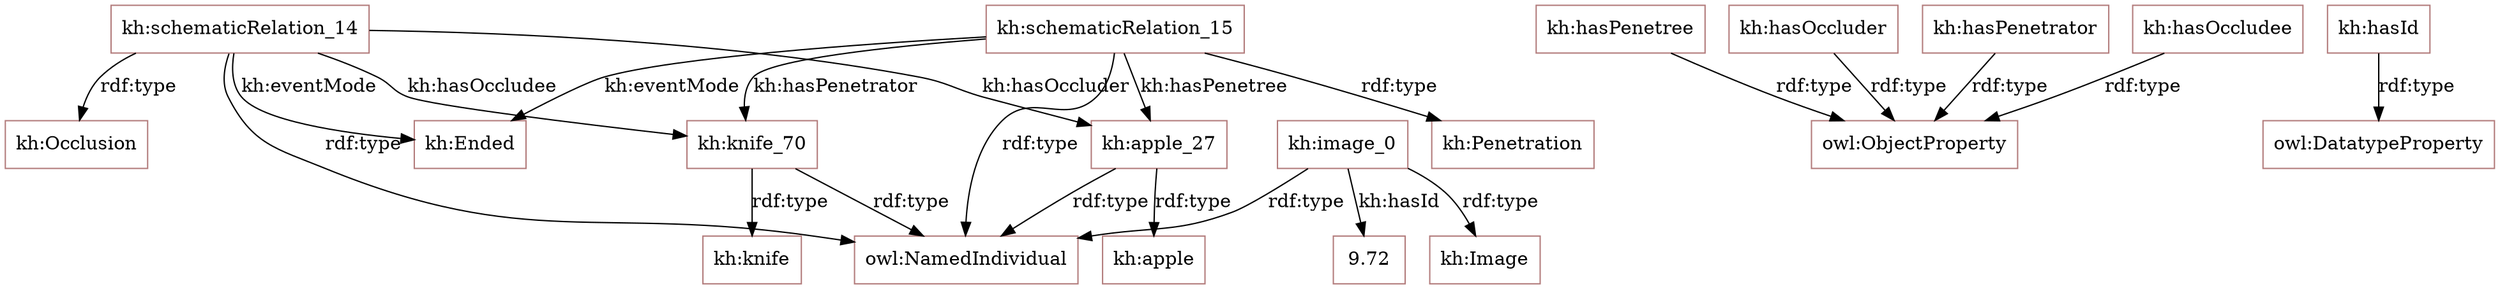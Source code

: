digraph {
 charset="utf-8" 
"kh:schematicRelation_14" [label="kh:schematicRelation_14", shape=box, color="1.0 0.3 0.7"];
"kh:Ended" [label="kh:Ended", shape=box, color="1.0 0.3 0.7"];
"kh:schematicRelation_14" -> "kh:Ended" [label="kh:eventMode"];
"kh:hasPenetree" [label="kh:hasPenetree", shape=box, color="1.0 0.3 0.7"];
"owl:ObjectProperty" [label="owl:ObjectProperty", shape=box, color="1.0 0.3 0.7"];
"kh:hasPenetree" -> "owl:ObjectProperty" [label="rdf:type"];
"kh:schematicRelation_14" [label="kh:schematicRelation_14", shape=box, color="1.0 0.3 0.7"];
"owl:NamedIndividual" [label="owl:NamedIndividual", shape=box, color="1.0 0.3 0.7"];
"kh:schematicRelation_14" -> "owl:NamedIndividual" [label="rdf:type"];
"kh:apple_27" [label="kh:apple_27", shape=box, color="1.0 0.3 0.7"];
"owl:NamedIndividual" [label="owl:NamedIndividual", shape=box, color="1.0 0.3 0.7"];
"kh:apple_27" -> "owl:NamedIndividual" [label="rdf:type"];
"kh:knife_70" [label="kh:knife_70", shape=box, color="1.0 0.3 0.7"];
"kh:knife" [label="kh:knife", shape=box, color="1.0 0.3 0.7"];
"kh:knife_70" -> "kh:knife" [label="rdf:type"];
"kh:image_0" [label="kh:image_0", shape=box, color="1.0 0.3 0.7"];
"kh:Image" [label="kh:Image", shape=box, color="1.0 0.3 0.7"];
"kh:image_0" -> "kh:Image" [label="rdf:type"];
"kh:image_0" [label="kh:image_0", shape=box, color="1.0 0.3 0.7"];
"9.72" [label="9.72", shape=box, color="1.0 0.3 0.7"];
"kh:image_0" -> "9.72" [label="kh:hasId"];
"kh:schematicRelation_14" [label="kh:schematicRelation_14", shape=box, color="1.0 0.3 0.7"];
"kh:Occlusion" [label="kh:Occlusion", shape=box, color="1.0 0.3 0.7"];
"kh:schematicRelation_14" -> "kh:Occlusion" [label="rdf:type"];
"kh:hasOccluder" [label="kh:hasOccluder", shape=box, color="1.0 0.3 0.7"];
"owl:ObjectProperty" [label="owl:ObjectProperty", shape=box, color="1.0 0.3 0.7"];
"kh:hasOccluder" -> "owl:ObjectProperty" [label="rdf:type"];
"kh:schematicRelation_14" [label="kh:schematicRelation_14", shape=box, color="1.0 0.3 0.7"];
"kh:apple_27" [label="kh:apple_27", shape=box, color="1.0 0.3 0.7"];
"kh:schematicRelation_14" -> "kh:apple_27" [label="kh:hasOccluder"];
"kh:schematicRelation_15" [label="kh:schematicRelation_15", shape=box, color="1.0 0.3 0.7"];
"owl:NamedIndividual" [label="owl:NamedIndividual", shape=box, color="1.0 0.3 0.7"];
"kh:schematicRelation_15" -> "owl:NamedIndividual" [label="rdf:type"];
"kh:schematicRelation_14" [label="kh:schematicRelation_14", shape=box, color="1.0 0.3 0.7"];
"kh:knife_70" [label="kh:knife_70", shape=box, color="1.0 0.3 0.7"];
"kh:schematicRelation_14" -> "kh:knife_70" [label="kh:hasOccludee"];
"kh:schematicRelation_15" [label="kh:schematicRelation_15", shape=box, color="1.0 0.3 0.7"];
"kh:knife_70" [label="kh:knife_70", shape=box, color="1.0 0.3 0.7"];
"kh:schematicRelation_15" -> "kh:knife_70" [label="kh:hasPenetrator"];
"kh:hasId" [label="kh:hasId", shape=box, color="1.0 0.3 0.7"];
"owl:DatatypeProperty" [label="owl:DatatypeProperty", shape=box, color="1.0 0.3 0.7"];
"kh:hasId" -> "owl:DatatypeProperty" [label="rdf:type"];
"kh:image_0" [label="kh:image_0", shape=box, color="1.0 0.3 0.7"];
"owl:NamedIndividual" [label="owl:NamedIndividual", shape=box, color="1.0 0.3 0.7"];
"kh:image_0" -> "owl:NamedIndividual" [label="rdf:type"];
"kh:schematicRelation_15" [label="kh:schematicRelation_15", shape=box, color="1.0 0.3 0.7"];
"kh:Ended" [label="kh:Ended", shape=box, color="1.0 0.3 0.7"];
"kh:schematicRelation_15" -> "kh:Ended" [label="kh:eventMode"];
"kh:apple_27" [label="kh:apple_27", shape=box, color="1.0 0.3 0.7"];
"kh:apple" [label="kh:apple", shape=box, color="1.0 0.3 0.7"];
"kh:apple_27" -> "kh:apple" [label="rdf:type"];
"kh:schematicRelation_15" [label="kh:schematicRelation_15", shape=box, color="1.0 0.3 0.7"];
"kh:apple_27" [label="kh:apple_27", shape=box, color="1.0 0.3 0.7"];
"kh:schematicRelation_15" -> "kh:apple_27" [label="kh:hasPenetree"];
"kh:schematicRelation_15" [label="kh:schematicRelation_15", shape=box, color="1.0 0.3 0.7"];
"kh:Penetration" [label="kh:Penetration", shape=box, color="1.0 0.3 0.7"];
"kh:schematicRelation_15" -> "kh:Penetration" [label="rdf:type"];
"kh:hasPenetrator" [label="kh:hasPenetrator", shape=box, color="1.0 0.3 0.7"];
"owl:ObjectProperty" [label="owl:ObjectProperty", shape=box, color="1.0 0.3 0.7"];
"kh:hasPenetrator" -> "owl:ObjectProperty" [label="rdf:type"];
"kh:knife_70" [label="kh:knife_70", shape=box, color="1.0 0.3 0.7"];
"owl:NamedIndividual" [label="owl:NamedIndividual", shape=box, color="1.0 0.3 0.7"];
"kh:knife_70" -> "owl:NamedIndividual" [label="rdf:type"];
"kh:hasOccludee" [label="kh:hasOccludee", shape=box, color="1.0 0.3 0.7"];
"owl:ObjectProperty" [label="owl:ObjectProperty", shape=box, color="1.0 0.3 0.7"];
"kh:hasOccludee" -> "owl:ObjectProperty" [label="rdf:type"];
}
